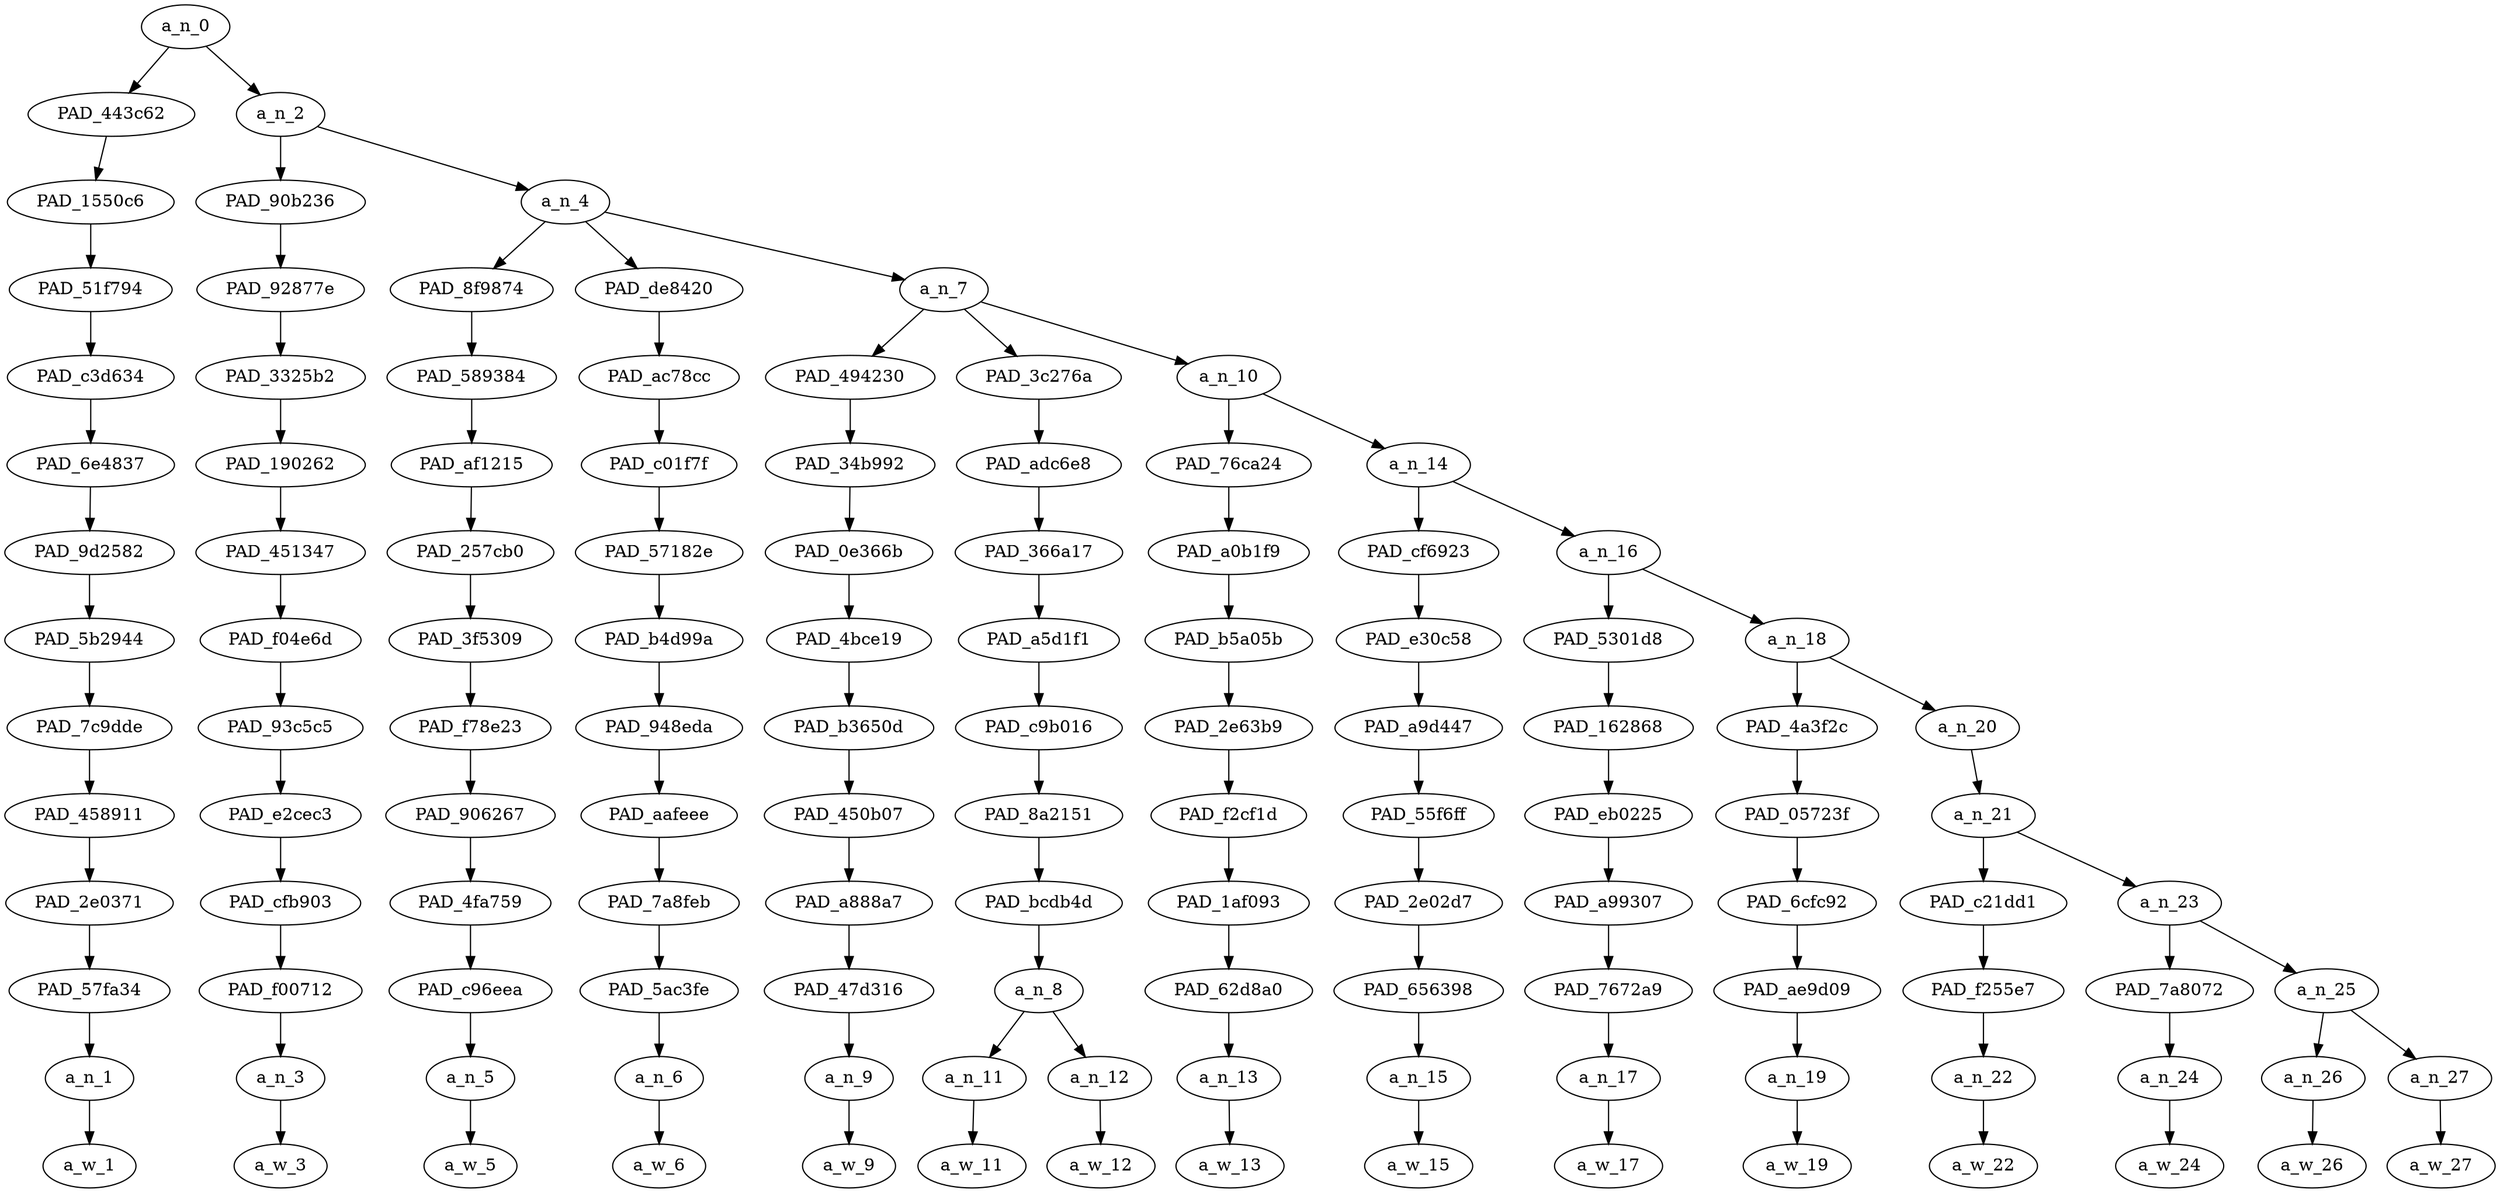 strict digraph "" {
	a_n_0	[div_dir=-1,
		index=0,
		level=13,
		pos="1.1803385416666665,13!",
		text_span="[0, 1, 2, 3, 4, 5, 6, 7, 8, 9, 10, 11, 12, 13, 14]",
		value=1.00000004];
	PAD_443c62	[div_dir=-1,
		index=0,
		level=12,
		pos="0.0,12!",
		text_span="[0]",
		value=0.04267964];
	a_n_0 -> PAD_443c62;
	a_n_2	[div_dir=1,
		index=1,
		level=12,
		pos="2.360677083333333,12!",
		text_span="[1, 2, 3, 4, 5, 6, 7, 8, 9, 10, 11, 12, 13, 14]",
		value=0.95728623];
	a_n_0 -> a_n_2;
	PAD_1550c6	[div_dir=-1,
		index=0,
		level=11,
		pos="0.0,11!",
		text_span="[0]",
		value=0.04267964];
	PAD_443c62 -> PAD_1550c6;
	PAD_51f794	[div_dir=-1,
		index=0,
		level=10,
		pos="0.0,10!",
		text_span="[0]",
		value=0.04267964];
	PAD_1550c6 -> PAD_51f794;
	PAD_c3d634	[div_dir=-1,
		index=0,
		level=9,
		pos="0.0,9!",
		text_span="[0]",
		value=0.04267964];
	PAD_51f794 -> PAD_c3d634;
	PAD_6e4837	[div_dir=-1,
		index=0,
		level=8,
		pos="0.0,8!",
		text_span="[0]",
		value=0.04267964];
	PAD_c3d634 -> PAD_6e4837;
	PAD_9d2582	[div_dir=-1,
		index=0,
		level=7,
		pos="0.0,7!",
		text_span="[0]",
		value=0.04267964];
	PAD_6e4837 -> PAD_9d2582;
	PAD_5b2944	[div_dir=-1,
		index=0,
		level=6,
		pos="0.0,6!",
		text_span="[0]",
		value=0.04267964];
	PAD_9d2582 -> PAD_5b2944;
	PAD_7c9dde	[div_dir=-1,
		index=0,
		level=5,
		pos="0.0,5!",
		text_span="[0]",
		value=0.04267964];
	PAD_5b2944 -> PAD_7c9dde;
	PAD_458911	[div_dir=-1,
		index=0,
		level=4,
		pos="0.0,4!",
		text_span="[0]",
		value=0.04267964];
	PAD_7c9dde -> PAD_458911;
	PAD_2e0371	[div_dir=-1,
		index=0,
		level=3,
		pos="0.0,3!",
		text_span="[0]",
		value=0.04267964];
	PAD_458911 -> PAD_2e0371;
	PAD_57fa34	[div_dir=-1,
		index=0,
		level=2,
		pos="0.0,2!",
		text_span="[0]",
		value=0.04267964];
	PAD_2e0371 -> PAD_57fa34;
	a_n_1	[div_dir=-1,
		index=0,
		level=1,
		pos="0.0,1!",
		text_span="[0]",
		value=0.04267964];
	PAD_57fa34 -> a_n_1;
	a_w_1	[div_dir=0,
		index=0,
		level=0,
		pos="0,0!",
		text_span="[0]",
		value=that];
	a_n_1 -> a_w_1;
	PAD_90b236	[div_dir=-1,
		index=1,
		level=11,
		pos="1.0,11!",
		text_span="[1]",
		value=0.44268365];
	a_n_2 -> PAD_90b236;
	a_n_4	[div_dir=1,
		index=2,
		level=11,
		pos="3.7213541666666665,11!",
		text_span="[2, 3, 4, 5, 6, 7, 8, 9, 10, 11, 12, 13, 14]",
		value=0.51460201];
	a_n_2 -> a_n_4;
	PAD_92877e	[div_dir=-1,
		index=1,
		level=10,
		pos="1.0,10!",
		text_span="[1]",
		value=0.44268365];
	PAD_90b236 -> PAD_92877e;
	PAD_3325b2	[div_dir=-1,
		index=1,
		level=9,
		pos="1.0,9!",
		text_span="[1]",
		value=0.44268365];
	PAD_92877e -> PAD_3325b2;
	PAD_190262	[div_dir=-1,
		index=1,
		level=8,
		pos="1.0,8!",
		text_span="[1]",
		value=0.44268365];
	PAD_3325b2 -> PAD_190262;
	PAD_451347	[div_dir=-1,
		index=1,
		level=7,
		pos="1.0,7!",
		text_span="[1]",
		value=0.44268365];
	PAD_190262 -> PAD_451347;
	PAD_f04e6d	[div_dir=-1,
		index=1,
		level=6,
		pos="1.0,6!",
		text_span="[1]",
		value=0.44268365];
	PAD_451347 -> PAD_f04e6d;
	PAD_93c5c5	[div_dir=-1,
		index=1,
		level=5,
		pos="1.0,5!",
		text_span="[1]",
		value=0.44268365];
	PAD_f04e6d -> PAD_93c5c5;
	PAD_e2cec3	[div_dir=-1,
		index=1,
		level=4,
		pos="1.0,4!",
		text_span="[1]",
		value=0.44268365];
	PAD_93c5c5 -> PAD_e2cec3;
	PAD_cfb903	[div_dir=-1,
		index=1,
		level=3,
		pos="1.0,3!",
		text_span="[1]",
		value=0.44268365];
	PAD_e2cec3 -> PAD_cfb903;
	PAD_f00712	[div_dir=-1,
		index=1,
		level=2,
		pos="1.0,2!",
		text_span="[1]",
		value=0.44268365];
	PAD_cfb903 -> PAD_f00712;
	a_n_3	[div_dir=-1,
		index=1,
		level=1,
		pos="1.0,1!",
		text_span="[1]",
		value=0.44268365];
	PAD_f00712 -> a_n_3;
	a_w_3	[div_dir=0,
		index=1,
		level=0,
		pos="1,0!",
		text_span="[1]",
		value=niggah];
	a_n_3 -> a_w_3;
	PAD_8f9874	[div_dir=-1,
		index=2,
		level=10,
		pos="2.0,10!",
		text_span="[2]",
		value=0.03415863];
	a_n_4 -> PAD_8f9874;
	PAD_de8420	[div_dir=1,
		index=3,
		level=10,
		pos="3.0,10!",
		text_span="[3]",
		value=0.02443614];
	a_n_4 -> PAD_de8420;
	a_n_7	[div_dir=1,
		index=4,
		level=10,
		pos="6.1640625,10!",
		text_span="[4, 5, 6, 7, 8, 9, 10, 11, 12, 13, 14]",
		value=0.45599802];
	a_n_4 -> a_n_7;
	PAD_589384	[div_dir=-1,
		index=2,
		level=9,
		pos="2.0,9!",
		text_span="[2]",
		value=0.03415863];
	PAD_8f9874 -> PAD_589384;
	PAD_af1215	[div_dir=-1,
		index=2,
		level=8,
		pos="2.0,8!",
		text_span="[2]",
		value=0.03415863];
	PAD_589384 -> PAD_af1215;
	PAD_257cb0	[div_dir=-1,
		index=2,
		level=7,
		pos="2.0,7!",
		text_span="[2]",
		value=0.03415863];
	PAD_af1215 -> PAD_257cb0;
	PAD_3f5309	[div_dir=-1,
		index=2,
		level=6,
		pos="2.0,6!",
		text_span="[2]",
		value=0.03415863];
	PAD_257cb0 -> PAD_3f5309;
	PAD_f78e23	[div_dir=-1,
		index=2,
		level=5,
		pos="2.0,5!",
		text_span="[2]",
		value=0.03415863];
	PAD_3f5309 -> PAD_f78e23;
	PAD_906267	[div_dir=-1,
		index=2,
		level=4,
		pos="2.0,4!",
		text_span="[2]",
		value=0.03415863];
	PAD_f78e23 -> PAD_906267;
	PAD_4fa759	[div_dir=-1,
		index=2,
		level=3,
		pos="2.0,3!",
		text_span="[2]",
		value=0.03415863];
	PAD_906267 -> PAD_4fa759;
	PAD_c96eea	[div_dir=-1,
		index=2,
		level=2,
		pos="2.0,2!",
		text_span="[2]",
		value=0.03415863];
	PAD_4fa759 -> PAD_c96eea;
	a_n_5	[div_dir=-1,
		index=2,
		level=1,
		pos="2.0,1!",
		text_span="[2]",
		value=0.03415863];
	PAD_c96eea -> a_n_5;
	a_w_5	[div_dir=0,
		index=2,
		level=0,
		pos="2,0!",
		text_span="[2]",
		value=do];
	a_n_5 -> a_w_5;
	PAD_ac78cc	[div_dir=1,
		index=3,
		level=9,
		pos="3.0,9!",
		text_span="[3]",
		value=0.02443614];
	PAD_de8420 -> PAD_ac78cc;
	PAD_c01f7f	[div_dir=1,
		index=3,
		level=8,
		pos="3.0,8!",
		text_span="[3]",
		value=0.02443614];
	PAD_ac78cc -> PAD_c01f7f;
	PAD_57182e	[div_dir=1,
		index=3,
		level=7,
		pos="3.0,7!",
		text_span="[3]",
		value=0.02443614];
	PAD_c01f7f -> PAD_57182e;
	PAD_b4d99a	[div_dir=1,
		index=3,
		level=6,
		pos="3.0,6!",
		text_span="[3]",
		value=0.02443614];
	PAD_57182e -> PAD_b4d99a;
	PAD_948eda	[div_dir=1,
		index=3,
		level=5,
		pos="3.0,5!",
		text_span="[3]",
		value=0.02443614];
	PAD_b4d99a -> PAD_948eda;
	PAD_aafeee	[div_dir=1,
		index=3,
		level=4,
		pos="3.0,4!",
		text_span="[3]",
		value=0.02443614];
	PAD_948eda -> PAD_aafeee;
	PAD_7a8feb	[div_dir=1,
		index=3,
		level=3,
		pos="3.0,3!",
		text_span="[3]",
		value=0.02443614];
	PAD_aafeee -> PAD_7a8feb;
	PAD_5ac3fe	[div_dir=1,
		index=3,
		level=2,
		pos="3.0,2!",
		text_span="[3]",
		value=0.02443614];
	PAD_7a8feb -> PAD_5ac3fe;
	a_n_6	[div_dir=1,
		index=3,
		level=1,
		pos="3.0,1!",
		text_span="[3]",
		value=0.02443614];
	PAD_5ac3fe -> a_n_6;
	a_w_6	[div_dir=0,
		index=3,
		level=0,
		pos="3,0!",
		text_span="[3]",
		value=not];
	a_n_6 -> a_w_6;
	PAD_494230	[div_dir=1,
		index=5,
		level=9,
		pos="6.0,9!",
		text_span="[6]",
		value=0.02224892];
	a_n_7 -> PAD_494230;
	PAD_3c276a	[div_dir=1,
		index=4,
		level=9,
		pos="4.5,9!",
		text_span="[4, 5]",
		value=0.04977694];
	a_n_7 -> PAD_3c276a;
	a_n_10	[div_dir=-1,
		index=6,
		level=9,
		pos="7.9921875,9!",
		text_span="[7, 8, 9, 10, 11, 12, 13, 14]",
		value=0.38397175];
	a_n_7 -> a_n_10;
	PAD_34b992	[div_dir=1,
		index=5,
		level=8,
		pos="6.0,8!",
		text_span="[6]",
		value=0.02224892];
	PAD_494230 -> PAD_34b992;
	PAD_0e366b	[div_dir=1,
		index=5,
		level=7,
		pos="6.0,7!",
		text_span="[6]",
		value=0.02224892];
	PAD_34b992 -> PAD_0e366b;
	PAD_4bce19	[div_dir=1,
		index=5,
		level=6,
		pos="6.0,6!",
		text_span="[6]",
		value=0.02224892];
	PAD_0e366b -> PAD_4bce19;
	PAD_b3650d	[div_dir=1,
		index=5,
		level=5,
		pos="6.0,5!",
		text_span="[6]",
		value=0.02224892];
	PAD_4bce19 -> PAD_b3650d;
	PAD_450b07	[div_dir=1,
		index=5,
		level=4,
		pos="6.0,4!",
		text_span="[6]",
		value=0.02224892];
	PAD_b3650d -> PAD_450b07;
	PAD_a888a7	[div_dir=1,
		index=5,
		level=3,
		pos="6.0,3!",
		text_span="[6]",
		value=0.02224892];
	PAD_450b07 -> PAD_a888a7;
	PAD_47d316	[div_dir=1,
		index=5,
		level=2,
		pos="6.0,2!",
		text_span="[6]",
		value=0.02224892];
	PAD_a888a7 -> PAD_47d316;
	a_n_9	[div_dir=1,
		index=6,
		level=1,
		pos="6.0,1!",
		text_span="[6]",
		value=0.02224892];
	PAD_47d316 -> a_n_9;
	a_w_9	[div_dir=0,
		index=6,
		level=0,
		pos="6,0!",
		text_span="[6]",
		value=but];
	a_n_9 -> a_w_9;
	PAD_adc6e8	[div_dir=1,
		index=4,
		level=8,
		pos="4.5,8!",
		text_span="[4, 5]",
		value=0.04977694];
	PAD_3c276a -> PAD_adc6e8;
	PAD_366a17	[div_dir=1,
		index=4,
		level=7,
		pos="4.5,7!",
		text_span="[4, 5]",
		value=0.04977694];
	PAD_adc6e8 -> PAD_366a17;
	PAD_a5d1f1	[div_dir=1,
		index=4,
		level=6,
		pos="4.5,6!",
		text_span="[4, 5]",
		value=0.04977694];
	PAD_366a17 -> PAD_a5d1f1;
	PAD_c9b016	[div_dir=1,
		index=4,
		level=5,
		pos="4.5,5!",
		text_span="[4, 5]",
		value=0.04977694];
	PAD_a5d1f1 -> PAD_c9b016;
	PAD_8a2151	[div_dir=1,
		index=4,
		level=4,
		pos="4.5,4!",
		text_span="[4, 5]",
		value=0.04977694];
	PAD_c9b016 -> PAD_8a2151;
	PAD_bcdb4d	[div_dir=1,
		index=4,
		level=3,
		pos="4.5,3!",
		text_span="[4, 5]",
		value=0.04977694];
	PAD_8a2151 -> PAD_bcdb4d;
	a_n_8	[div_dir=1,
		index=4,
		level=2,
		pos="4.5,2!",
		text_span="[4, 5]",
		value=0.04977694];
	PAD_bcdb4d -> a_n_8;
	a_n_11	[div_dir=1,
		index=4,
		level=1,
		pos="4.0,1!",
		text_span="[4]",
		value=0.02345340];
	a_n_8 -> a_n_11;
	a_n_12	[div_dir=1,
		index=5,
		level=1,
		pos="5.0,1!",
		text_span="[5]",
		value=0.02620888];
	a_n_8 -> a_n_12;
	a_w_11	[div_dir=0,
		index=4,
		level=0,
		pos="4,0!",
		text_span="[4]",
		value=do1];
	a_n_11 -> a_w_11;
	a_w_12	[div_dir=0,
		index=5,
		level=0,
		pos="5,0!",
		text_span="[5]",
		value=nothing];
	a_n_12 -> a_w_12;
	PAD_76ca24	[div_dir=1,
		index=6,
		level=8,
		pos="7.0,8!",
		text_span="[7]",
		value=0.02471062];
	a_n_10 -> PAD_76ca24;
	a_n_14	[div_dir=-1,
		index=7,
		level=8,
		pos="8.984375,8!",
		text_span="[8, 9, 10, 11, 12, 13, 14]",
		value=0.35916560];
	a_n_10 -> a_n_14;
	PAD_a0b1f9	[div_dir=1,
		index=6,
		level=7,
		pos="7.0,7!",
		text_span="[7]",
		value=0.02471062];
	PAD_76ca24 -> PAD_a0b1f9;
	PAD_b5a05b	[div_dir=1,
		index=6,
		level=6,
		pos="7.0,6!",
		text_span="[7]",
		value=0.02471062];
	PAD_a0b1f9 -> PAD_b5a05b;
	PAD_2e63b9	[div_dir=1,
		index=6,
		level=5,
		pos="7.0,5!",
		text_span="[7]",
		value=0.02471062];
	PAD_b5a05b -> PAD_2e63b9;
	PAD_f2cf1d	[div_dir=1,
		index=6,
		level=4,
		pos="7.0,4!",
		text_span="[7]",
		value=0.02471062];
	PAD_2e63b9 -> PAD_f2cf1d;
	PAD_1af093	[div_dir=1,
		index=6,
		level=3,
		pos="7.0,3!",
		text_span="[7]",
		value=0.02471062];
	PAD_f2cf1d -> PAD_1af093;
	PAD_62d8a0	[div_dir=1,
		index=6,
		level=2,
		pos="7.0,2!",
		text_span="[7]",
		value=0.02471062];
	PAD_1af093 -> PAD_62d8a0;
	a_n_13	[div_dir=1,
		index=7,
		level=1,
		pos="7.0,1!",
		text_span="[7]",
		value=0.02471062];
	PAD_62d8a0 -> a_n_13;
	a_w_13	[div_dir=0,
		index=7,
		level=0,
		pos="7,0!",
		text_span="[7]",
		value=make];
	a_n_13 -> a_w_13;
	PAD_cf6923	[div_dir=-1,
		index=7,
		level=7,
		pos="8.0,7!",
		text_span="[8]",
		value=0.02882423];
	a_n_14 -> PAD_cf6923;
	a_n_16	[div_dir=-1,
		index=8,
		level=7,
		pos="9.96875,7!",
		text_span="[9, 10, 11, 12, 13, 14]",
		value=0.33022894];
	a_n_14 -> a_n_16;
	PAD_e30c58	[div_dir=-1,
		index=7,
		level=6,
		pos="8.0,6!",
		text_span="[8]",
		value=0.02882423];
	PAD_cf6923 -> PAD_e30c58;
	PAD_a9d447	[div_dir=-1,
		index=7,
		level=5,
		pos="8.0,5!",
		text_span="[8]",
		value=0.02882423];
	PAD_e30c58 -> PAD_a9d447;
	PAD_55f6ff	[div_dir=-1,
		index=7,
		level=4,
		pos="8.0,4!",
		text_span="[8]",
		value=0.02882423];
	PAD_a9d447 -> PAD_55f6ff;
	PAD_2e02d7	[div_dir=-1,
		index=7,
		level=3,
		pos="8.0,3!",
		text_span="[8]",
		value=0.02882423];
	PAD_55f6ff -> PAD_2e02d7;
	PAD_656398	[div_dir=-1,
		index=7,
		level=2,
		pos="8.0,2!",
		text_span="[8]",
		value=0.02882423];
	PAD_2e02d7 -> PAD_656398;
	a_n_15	[div_dir=-1,
		index=8,
		level=1,
		pos="8.0,1!",
		text_span="[8]",
		value=0.02882423];
	PAD_656398 -> a_n_15;
	a_w_15	[div_dir=0,
		index=8,
		level=0,
		pos="8,0!",
		text_span="[8]",
		value=you];
	a_n_15 -> a_w_15;
	PAD_5301d8	[div_dir=1,
		index=8,
		level=6,
		pos="9.0,6!",
		text_span="[9]",
		value=0.05189227];
	a_n_16 -> PAD_5301d8;
	a_n_18	[div_dir=-1,
		index=9,
		level=6,
		pos="10.9375,6!",
		text_span="[10, 11, 12, 13, 14]",
		value=0.27824473];
	a_n_16 -> a_n_18;
	PAD_162868	[div_dir=1,
		index=8,
		level=5,
		pos="9.0,5!",
		text_span="[9]",
		value=0.05189227];
	PAD_5301d8 -> PAD_162868;
	PAD_eb0225	[div_dir=1,
		index=8,
		level=4,
		pos="9.0,4!",
		text_span="[9]",
		value=0.05189227];
	PAD_162868 -> PAD_eb0225;
	PAD_a99307	[div_dir=1,
		index=8,
		level=3,
		pos="9.0,3!",
		text_span="[9]",
		value=0.05189227];
	PAD_eb0225 -> PAD_a99307;
	PAD_7672a9	[div_dir=1,
		index=8,
		level=2,
		pos="9.0,2!",
		text_span="[9]",
		value=0.05189227];
	PAD_a99307 -> PAD_7672a9;
	a_n_17	[div_dir=1,
		index=9,
		level=1,
		pos="9.0,1!",
		text_span="[9]",
		value=0.05189227];
	PAD_7672a9 -> a_n_17;
	a_w_17	[div_dir=0,
		index=9,
		level=0,
		pos="9,0!",
		text_span="[9]",
		value=cry];
	a_n_17 -> a_w_17;
	PAD_4a3f2c	[div_dir=-1,
		index=9,
		level=5,
		pos="10.0,5!",
		text_span="[10]",
		value=0.04272582];
	a_n_18 -> PAD_4a3f2c;
	a_n_20	[div_dir=-1,
		index=10,
		level=5,
		pos="11.875,5!",
		text_span="[11, 12, 13, 14]",
		value=0.23539618];
	a_n_18 -> a_n_20;
	PAD_05723f	[div_dir=-1,
		index=9,
		level=4,
		pos="10.0,4!",
		text_span="[10]",
		value=0.04272582];
	PAD_4a3f2c -> PAD_05723f;
	PAD_6cfc92	[div_dir=-1,
		index=9,
		level=3,
		pos="10.0,3!",
		text_span="[10]",
		value=0.04272582];
	PAD_05723f -> PAD_6cfc92;
	PAD_ae9d09	[div_dir=-1,
		index=9,
		level=2,
		pos="10.0,2!",
		text_span="[10]",
		value=0.04272582];
	PAD_6cfc92 -> PAD_ae9d09;
	a_n_19	[div_dir=-1,
		index=10,
		level=1,
		pos="10.0,1!",
		text_span="[10]",
		value=0.04272582];
	PAD_ae9d09 -> a_n_19;
	a_w_19	[div_dir=0,
		index=10,
		level=0,
		pos="10,0!",
		text_span="[10]",
		value=girl];
	a_n_19 -> a_w_19;
	a_n_21	[div_dir=-1,
		index=10,
		level=4,
		pos="11.875,4!",
		text_span="[11, 12, 13, 14]",
		value=0.23526249];
	a_n_20 -> a_n_21;
	PAD_c21dd1	[div_dir=-1,
		index=10,
		level=3,
		pos="11.0,3!",
		text_span="[11]",
		value=0.03319977];
	a_n_21 -> PAD_c21dd1;
	a_n_23	[div_dir=-1,
		index=11,
		level=3,
		pos="12.75,3!",
		text_span="[12, 13, 14]",
		value=0.20192902];
	a_n_21 -> a_n_23;
	PAD_f255e7	[div_dir=-1,
		index=10,
		level=2,
		pos="11.0,2!",
		text_span="[11]",
		value=0.03319977];
	PAD_c21dd1 -> PAD_f255e7;
	a_n_22	[div_dir=-1,
		index=11,
		level=1,
		pos="11.0,1!",
		text_span="[11]",
		value=0.03319977];
	PAD_f255e7 -> a_n_22;
	a_w_22	[div_dir=0,
		index=11,
		level=0,
		pos="11,0!",
		text_span="[11]",
		value=you1];
	a_n_22 -> a_w_22;
	PAD_7a8072	[div_dir=1,
		index=11,
		level=2,
		pos="12.0,2!",
		text_span="[12]",
		value=0.05489808];
	a_n_23 -> PAD_7a8072;
	a_n_25	[div_dir=-1,
		index=12,
		level=2,
		pos="13.5,2!",
		text_span="[13, 14]",
		value=0.14690685];
	a_n_23 -> a_n_25;
	a_n_24	[div_dir=1,
		index=12,
		level=1,
		pos="12.0,1!",
		text_span="[12]",
		value=0.05489808];
	PAD_7a8072 -> a_n_24;
	a_w_24	[div_dir=0,
		index=12,
		level=0,
		pos="12,0!",
		text_span="[12]",
		value=dating];
	a_n_24 -> a_w_24;
	a_n_26	[div_dir=1,
		index=13,
		level=1,
		pos="13.0,1!",
		text_span="[13]",
		value=0.03701342];
	a_n_25 -> a_n_26;
	a_n_27	[div_dir=-1,
		index=14,
		level=1,
		pos="14.0,1!",
		text_span="[14]",
		value=0.10949528];
	a_n_25 -> a_n_27;
	a_w_26	[div_dir=0,
		index=13,
		level=0,
		pos="13,0!",
		text_span="[13]",
		value=a];
	a_n_26 -> a_w_26;
	a_w_27	[div_dir=0,
		index=14,
		level=0,
		pos="14,0!",
		text_span="[14]",
		value=onion];
	a_n_27 -> a_w_27;
}
